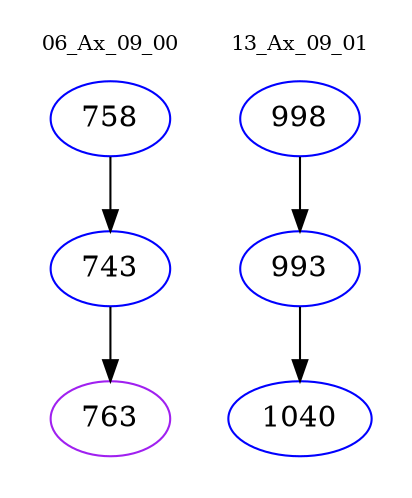 digraph{
subgraph cluster_0 {
color = white
label = "06_Ax_09_00";
fontsize=10;
T0_758 [label="758", color="blue"]
T0_758 -> T0_743 [color="black"]
T0_743 [label="743", color="blue"]
T0_743 -> T0_763 [color="black"]
T0_763 [label="763", color="purple"]
}
subgraph cluster_1 {
color = white
label = "13_Ax_09_01";
fontsize=10;
T1_998 [label="998", color="blue"]
T1_998 -> T1_993 [color="black"]
T1_993 [label="993", color="blue"]
T1_993 -> T1_1040 [color="black"]
T1_1040 [label="1040", color="blue"]
}
}
